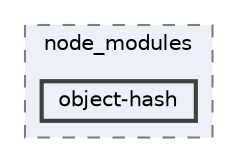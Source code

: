 digraph "pkiclassroomrescheduler/src/main/frontend/node_modules/object-hash"
{
 // LATEX_PDF_SIZE
  bgcolor="transparent";
  edge [fontname=Helvetica,fontsize=10,labelfontname=Helvetica,labelfontsize=10];
  node [fontname=Helvetica,fontsize=10,shape=box,height=0.2,width=0.4];
  compound=true
  subgraph clusterdir_72953eda66ccb3a2722c28e1c3e6c23b {
    graph [ bgcolor="#edf0f7", pencolor="grey50", label="node_modules", fontname=Helvetica,fontsize=10 style="filled,dashed", URL="dir_72953eda66ccb3a2722c28e1c3e6c23b.html",tooltip=""]
  dir_38887ecf0bfc493fe0f9137e290f0f15 [label="object-hash", fillcolor="#edf0f7", color="grey25", style="filled,bold", URL="dir_38887ecf0bfc493fe0f9137e290f0f15.html",tooltip=""];
  }
}
